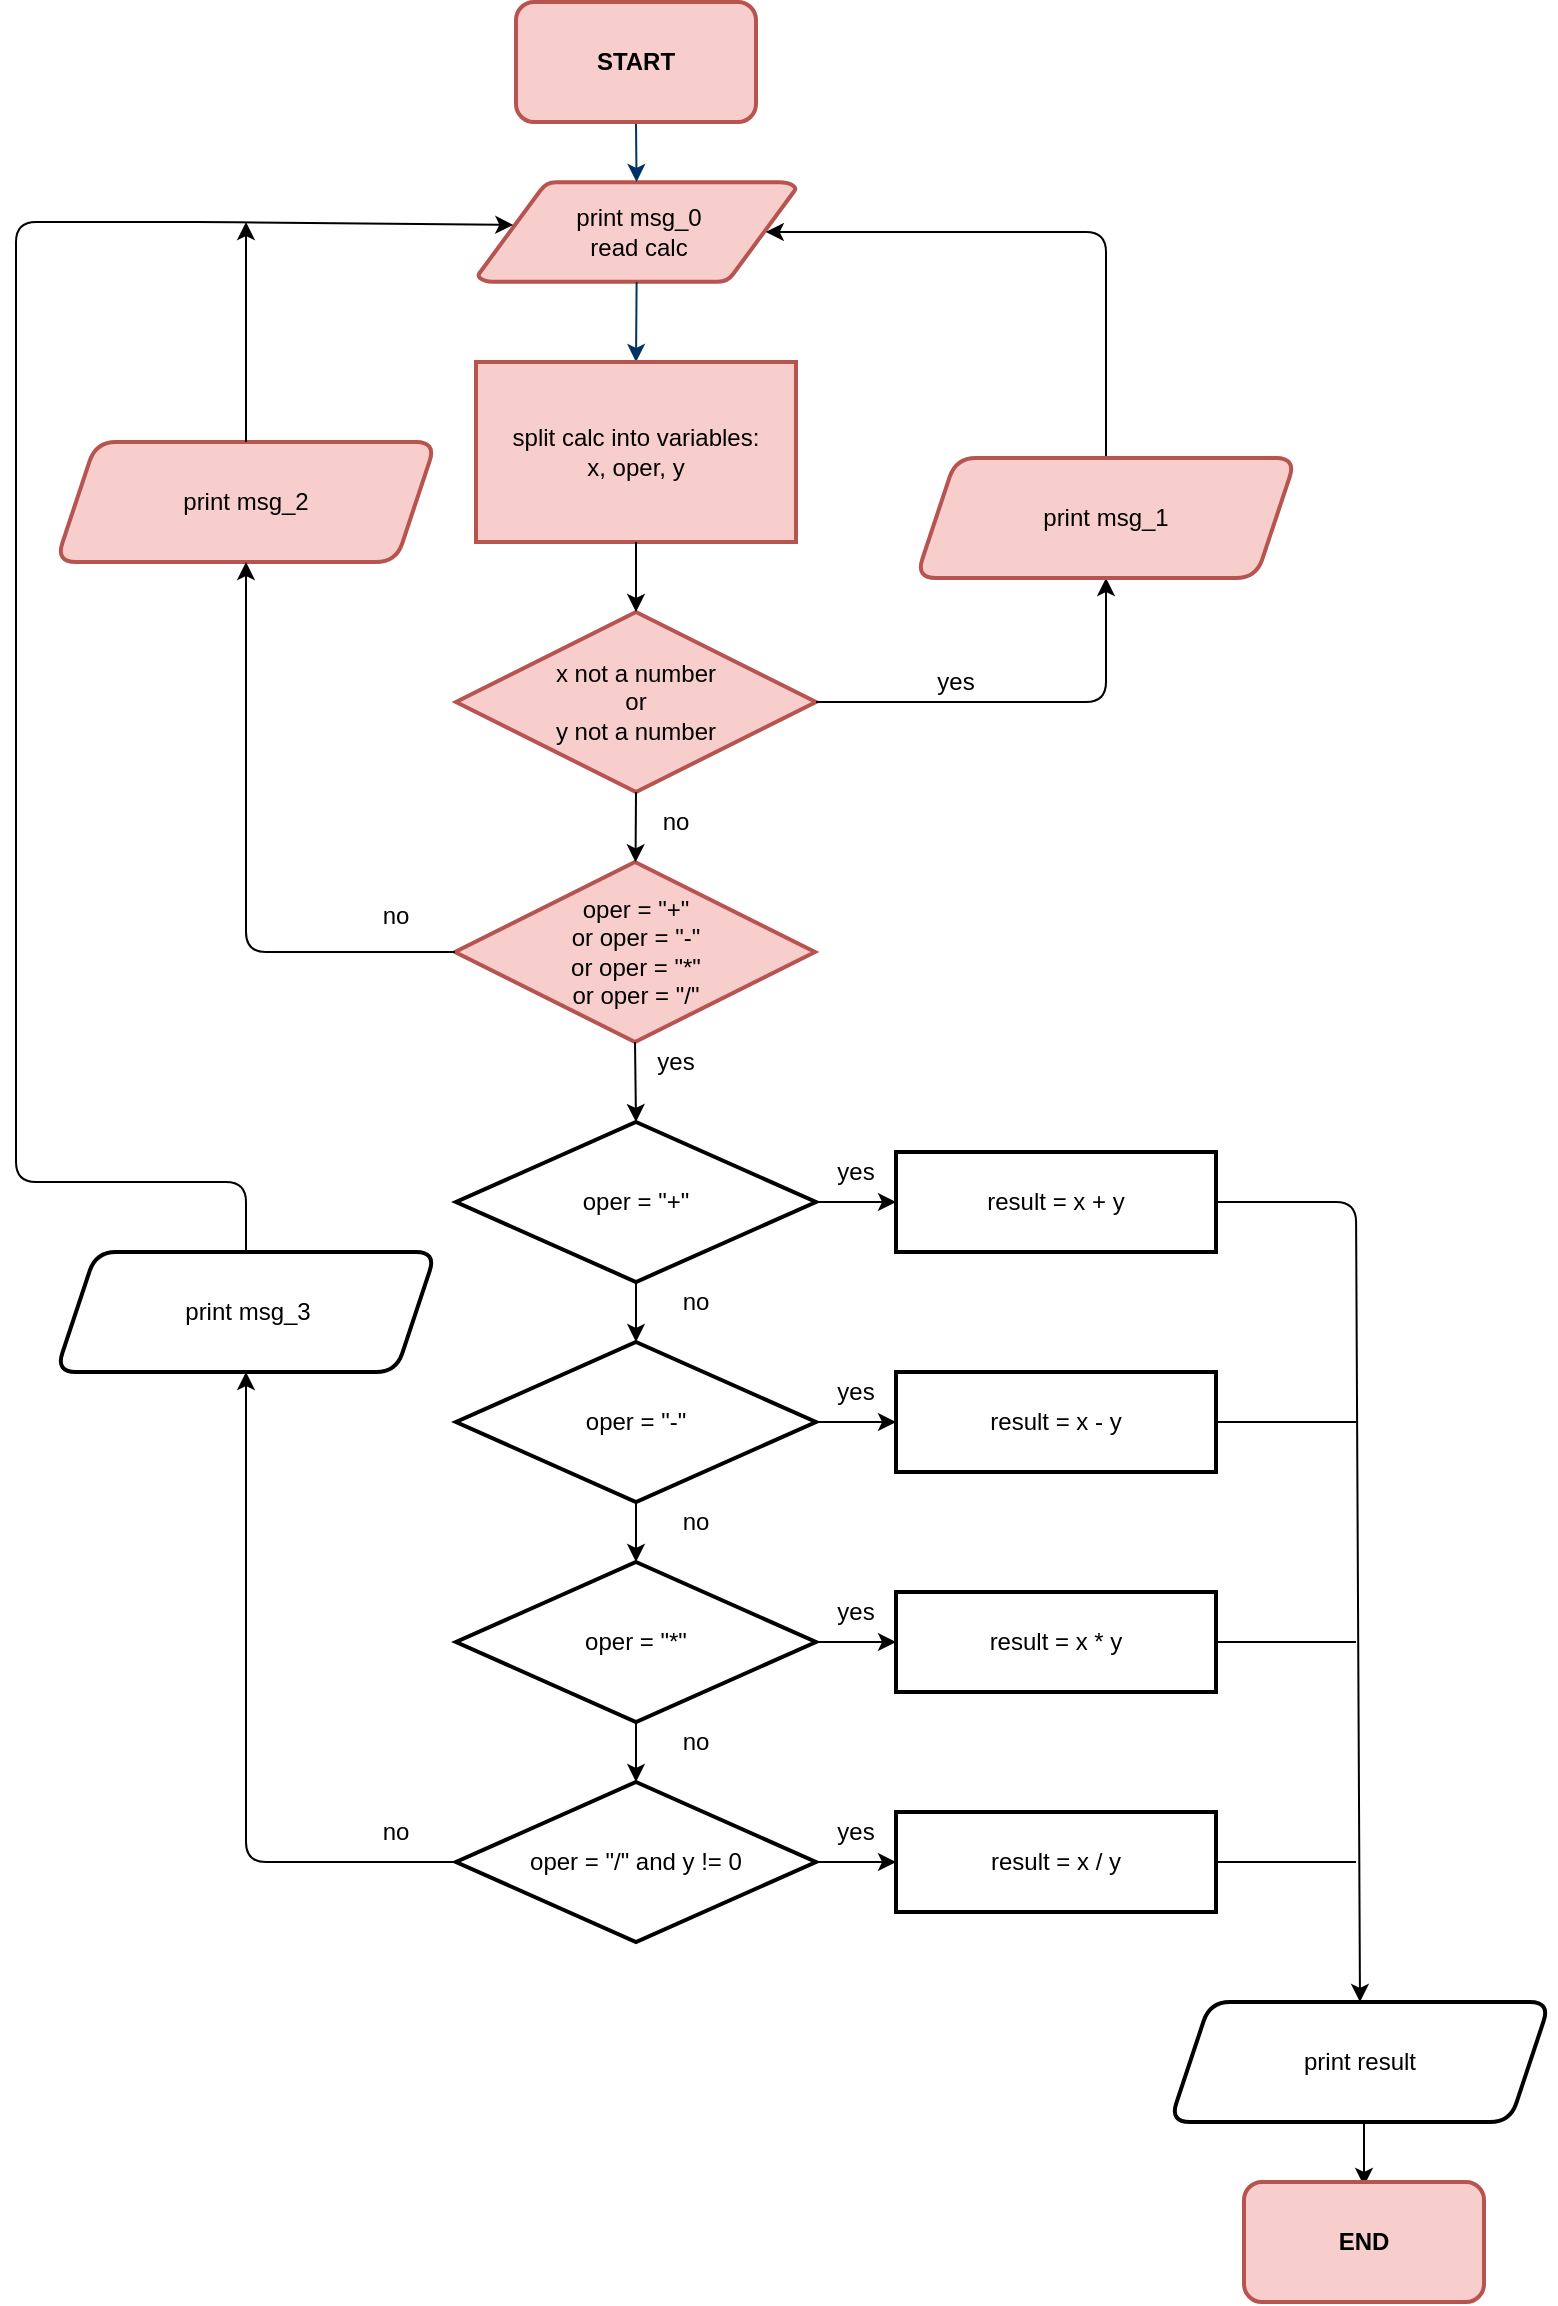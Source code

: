 <mxfile version="15.0.6" type="device"><diagram id="rhTWeE56Vy6Xx0HTEYTU" name="Page-1"><mxGraphModel dx="1302" dy="812" grid="1" gridSize="10" guides="1" tooltips="1" connect="1" arrows="1" fold="1" page="1" pageScale="1" pageWidth="827" pageHeight="1169" math="0" shadow="0"><root><mxCell id="0"/><mxCell id="1" parent="0"/><mxCell id="kv6pEFbeFzfo4thBvDTq-2" value="print msg_0&lt;br&gt;read calc" style="shape=mxgraph.flowchart.data;strokeWidth=2;gradientDirection=north;fontStyle=0;html=1;fillColor=#f8cecc;strokeColor=#b85450;" parent="1" vertex="1"><mxGeometry x="481" y="180" width="159" height="50" as="geometry"/></mxCell><mxCell id="kv6pEFbeFzfo4thBvDTq-3" style="fontStyle=1;strokeColor=#003366;strokeWidth=1;html=1;" parent="1" target="kv6pEFbeFzfo4thBvDTq-2" edge="1"><mxGeometry relative="1" as="geometry"><mxPoint x="560" y="150" as="sourcePoint"/></mxGeometry></mxCell><mxCell id="kv6pEFbeFzfo4thBvDTq-4" style="fontStyle=1;strokeColor=#003366;strokeWidth=1;html=1;" parent="1" source="kv6pEFbeFzfo4thBvDTq-2" edge="1"><mxGeometry relative="1" as="geometry"><mxPoint x="560" y="270" as="targetPoint"/></mxGeometry></mxCell><mxCell id="kv6pEFbeFzfo4thBvDTq-5" value="" style="group;strokeWidth=2;strokeColor=#b85450;fillColor=#f8cecc;" parent="1" vertex="1" connectable="0"><mxGeometry x="480" y="270" width="160" height="90" as="geometry"/></mxCell><mxCell id="kv6pEFbeFzfo4thBvDTq-6" value="" style="rounded=0;whiteSpace=wrap;html=1;strokeWidth=2;fillColor=#f8cecc;strokeColor=#b85450;" parent="kv6pEFbeFzfo4thBvDTq-5" vertex="1"><mxGeometry width="160" height="90" as="geometry"/></mxCell><mxCell id="kv6pEFbeFzfo4thBvDTq-7" value="split calc into variables:&lt;br&gt;x, oper, y" style="text;html=1;strokeColor=none;fillColor=none;align=center;verticalAlign=middle;whiteSpace=wrap;rounded=0;" parent="kv6pEFbeFzfo4thBvDTq-5" vertex="1"><mxGeometry x="10" y="10" width="140" height="70" as="geometry"/></mxCell><mxCell id="kv6pEFbeFzfo4thBvDTq-8" value="" style="group" parent="1" vertex="1" connectable="0"><mxGeometry x="470" y="395" width="180" height="90" as="geometry"/></mxCell><mxCell id="kv6pEFbeFzfo4thBvDTq-9" value="" style="rhombus;whiteSpace=wrap;html=1;strokeColor=#b85450;strokeWidth=2;fillColor=#f8cecc;" parent="kv6pEFbeFzfo4thBvDTq-8" vertex="1"><mxGeometry width="180" height="90" as="geometry"/></mxCell><mxCell id="kv6pEFbeFzfo4thBvDTq-10" value="x not a number&lt;br&gt;or &lt;br&gt;y not a number" style="text;html=1;strokeColor=none;fillColor=none;align=center;verticalAlign=middle;whiteSpace=wrap;rounded=0;" parent="kv6pEFbeFzfo4thBvDTq-8" vertex="1"><mxGeometry x="40" y="35.25" width="100" height="19.5" as="geometry"/></mxCell><mxCell id="kv6pEFbeFzfo4thBvDTq-11" value="" style="endArrow=classic;html=1;exitX=1;exitY=0.5;exitDx=0;exitDy=0;entryX=0.5;entryY=1;entryDx=0;entryDy=0;" parent="1" source="kv6pEFbeFzfo4thBvDTq-9" target="kv6pEFbeFzfo4thBvDTq-15" edge="1"><mxGeometry width="50" height="50" relative="1" as="geometry"><mxPoint x="700" y="408" as="sourcePoint"/><mxPoint x="760" y="348" as="targetPoint"/><Array as="points"><mxPoint x="795" y="440"/></Array></mxGeometry></mxCell><mxCell id="kv6pEFbeFzfo4thBvDTq-12" value="" style="endArrow=classic;html=1;exitX=0.5;exitY=0;exitDx=0;exitDy=0;entryX=0.905;entryY=0.5;entryDx=0;entryDy=0;entryPerimeter=0;" parent="1" source="kv6pEFbeFzfo4thBvDTq-15" target="kv6pEFbeFzfo4thBvDTq-2" edge="1"><mxGeometry width="50" height="50" relative="1" as="geometry"><mxPoint x="700" y="408" as="sourcePoint"/><mxPoint x="750" y="358" as="targetPoint"/><Array as="points"><mxPoint x="795" y="205"/></Array></mxGeometry></mxCell><mxCell id="kv6pEFbeFzfo4thBvDTq-13" value="" style="endArrow=classic;html=1;exitX=0.5;exitY=1;exitDx=0;exitDy=0;entryX=0.5;entryY=0;entryDx=0;entryDy=0;" parent="1" source="kv6pEFbeFzfo4thBvDTq-6" target="kv6pEFbeFzfo4thBvDTq-9" edge="1"><mxGeometry width="50" height="50" relative="1" as="geometry"><mxPoint x="700" y="408" as="sourcePoint"/><mxPoint x="750" y="358" as="targetPoint"/></mxGeometry></mxCell><mxCell id="kv6pEFbeFzfo4thBvDTq-14" value="" style="group;strokeWidth=2;" parent="1" vertex="1" connectable="0"><mxGeometry x="700" y="318" width="190" height="60" as="geometry"/></mxCell><mxCell id="kv6pEFbeFzfo4thBvDTq-15" value="" style="shape=parallelogram;perimeter=parallelogramPerimeter;whiteSpace=wrap;html=1;fixedSize=1;rounded=1;strokeWidth=2;fillColor=#f8cecc;strokeColor=#b85450;" parent="kv6pEFbeFzfo4thBvDTq-14" vertex="1"><mxGeometry width="190" height="60" as="geometry"/></mxCell><mxCell id="kv6pEFbeFzfo4thBvDTq-16" value="print msg_1" style="text;html=1;strokeColor=none;fillColor=none;align=center;verticalAlign=middle;whiteSpace=wrap;rounded=0;" parent="kv6pEFbeFzfo4thBvDTq-14" vertex="1"><mxGeometry x="30" y="20" width="130" height="20" as="geometry"/></mxCell><mxCell id="kv6pEFbeFzfo4thBvDTq-17" value="" style="group" parent="1" vertex="1" connectable="0"><mxGeometry x="469.5" y="520" width="180" height="90" as="geometry"/></mxCell><mxCell id="kv6pEFbeFzfo4thBvDTq-18" value="" style="rhombus;whiteSpace=wrap;html=1;strokeColor=#b85450;strokeWidth=2;fillColor=#f8cecc;" parent="kv6pEFbeFzfo4thBvDTq-17" vertex="1"><mxGeometry width="180" height="90" as="geometry"/></mxCell><mxCell id="kv6pEFbeFzfo4thBvDTq-19" value="oper = &quot;+&quot;&lt;br&gt;or oper = &quot;-&quot;&lt;br&gt;or oper = &quot;*&quot;&lt;br&gt;or oper = &quot;/&quot;" style="text;html=1;strokeColor=none;fillColor=none;align=center;verticalAlign=middle;whiteSpace=wrap;rounded=0;" parent="kv6pEFbeFzfo4thBvDTq-17" vertex="1"><mxGeometry x="40" y="35" width="100" height="20" as="geometry"/></mxCell><mxCell id="kv6pEFbeFzfo4thBvDTq-20" value="" style="group;strokeWidth=2;" parent="1" vertex="1" connectable="0"><mxGeometry x="270" y="310" width="190" height="60" as="geometry"/></mxCell><mxCell id="70AGoXvrvLnUTXLP1ezB-1" style="edgeStyle=orthogonalEdgeStyle;rounded=0;orthogonalLoop=1;jettySize=auto;html=1;exitX=1;exitY=0.5;exitDx=0;exitDy=0;entryX=1;entryY=0.5;entryDx=0;entryDy=0;fillColor=#f8cecc;strokeColor=#b85450;" edge="1" parent="kv6pEFbeFzfo4thBvDTq-20" source="kv6pEFbeFzfo4thBvDTq-21" target="kv6pEFbeFzfo4thBvDTq-22"><mxGeometry relative="1" as="geometry"/></mxCell><mxCell id="kv6pEFbeFzfo4thBvDTq-21" value="" style="shape=parallelogram;perimeter=parallelogramPerimeter;whiteSpace=wrap;html=1;fixedSize=1;rounded=1;strokeWidth=2;fillColor=#f8cecc;strokeColor=#b85450;" parent="kv6pEFbeFzfo4thBvDTq-20" vertex="1"><mxGeometry width="190" height="60" as="geometry"/></mxCell><mxCell id="kv6pEFbeFzfo4thBvDTq-22" value="print msg_2" style="text;html=1;strokeColor=none;fillColor=none;align=center;verticalAlign=middle;whiteSpace=wrap;rounded=0;" parent="kv6pEFbeFzfo4thBvDTq-20" vertex="1"><mxGeometry x="30" y="20" width="130" height="20" as="geometry"/></mxCell><mxCell id="kv6pEFbeFzfo4thBvDTq-23" value="" style="endArrow=classic;html=1;exitX=0;exitY=0.5;exitDx=0;exitDy=0;entryX=0.5;entryY=1;entryDx=0;entryDy=0;" parent="1" source="kv6pEFbeFzfo4thBvDTq-18" target="kv6pEFbeFzfo4thBvDTq-21" edge="1"><mxGeometry width="50" height="50" relative="1" as="geometry"><mxPoint x="700" y="418" as="sourcePoint"/><mxPoint x="750" y="368" as="targetPoint"/><Array as="points"><mxPoint x="365" y="565"/></Array></mxGeometry></mxCell><mxCell id="kv6pEFbeFzfo4thBvDTq-25" value="" style="endArrow=classic;html=1;exitX=0.5;exitY=1;exitDx=0;exitDy=0;" parent="1" source="kv6pEFbeFzfo4thBvDTq-9" target="kv6pEFbeFzfo4thBvDTq-18" edge="1"><mxGeometry width="50" height="50" relative="1" as="geometry"><mxPoint x="700" y="418" as="sourcePoint"/><mxPoint x="560" y="547" as="targetPoint"/></mxGeometry></mxCell><mxCell id="kv6pEFbeFzfo4thBvDTq-26" value="yes" style="text;html=1;strokeColor=none;fillColor=none;align=center;verticalAlign=middle;whiteSpace=wrap;rounded=0;" parent="1" vertex="1"><mxGeometry x="700" y="420" width="40" height="20" as="geometry"/></mxCell><mxCell id="kv6pEFbeFzfo4thBvDTq-28" value="no" style="text;html=1;strokeColor=none;fillColor=none;align=center;verticalAlign=middle;whiteSpace=wrap;rounded=0;" parent="1" vertex="1"><mxGeometry x="560" y="490" width="40" height="20" as="geometry"/></mxCell><mxCell id="kv6pEFbeFzfo4thBvDTq-29" value="no" style="text;html=1;strokeColor=none;fillColor=none;align=center;verticalAlign=middle;whiteSpace=wrap;rounded=0;" parent="1" vertex="1"><mxGeometry x="420" y="537" width="40" height="20" as="geometry"/></mxCell><mxCell id="kv6pEFbeFzfo4thBvDTq-35" value="" style="endArrow=classic;html=1;exitX=0.5;exitY=1;exitDx=0;exitDy=0;entryX=0.5;entryY=0;entryDx=0;entryDy=0;entryPerimeter=0;" parent="1" edge="1"><mxGeometry width="50" height="50" relative="1" as="geometry"><mxPoint x="924" y="1150" as="sourcePoint"/><mxPoint x="924" y="1182" as="targetPoint"/></mxGeometry></mxCell><mxCell id="kv6pEFbeFzfo4thBvDTq-36" value="&lt;b&gt;START&lt;/b&gt;" style="rounded=1;whiteSpace=wrap;html=1;strokeWidth=2;fillColor=#f8cecc;strokeColor=#b85450;" parent="1" vertex="1"><mxGeometry x="500" y="90" width="120" height="60" as="geometry"/></mxCell><mxCell id="kv6pEFbeFzfo4thBvDTq-41" value="&lt;b&gt;END&lt;/b&gt;" style="rounded=1;whiteSpace=wrap;html=1;strokeWidth=2;fillColor=#f8cecc;strokeColor=#b85450;" parent="1" vertex="1"><mxGeometry x="864" y="1180" width="120" height="60" as="geometry"/></mxCell><mxCell id="70AGoXvrvLnUTXLP1ezB-2" value="" style="group" vertex="1" connectable="0" parent="1"><mxGeometry x="470" y="650" width="180" height="80" as="geometry"/></mxCell><mxCell id="70AGoXvrvLnUTXLP1ezB-3" value="" style="rhombus;whiteSpace=wrap;html=1;strokeColor=#000000;strokeWidth=2;" vertex="1" parent="70AGoXvrvLnUTXLP1ezB-2"><mxGeometry width="180" height="80" as="geometry"/></mxCell><mxCell id="70AGoXvrvLnUTXLP1ezB-4" value="oper = &quot;+&quot;" style="text;html=1;strokeColor=none;fillColor=none;align=center;verticalAlign=middle;whiteSpace=wrap;rounded=0;" vertex="1" parent="70AGoXvrvLnUTXLP1ezB-2"><mxGeometry x="40" y="30" width="100" height="20" as="geometry"/></mxCell><mxCell id="70AGoXvrvLnUTXLP1ezB-5" value="" style="group" vertex="1" connectable="0" parent="1"><mxGeometry x="470" y="760" width="180" height="80" as="geometry"/></mxCell><mxCell id="70AGoXvrvLnUTXLP1ezB-6" value="" style="rhombus;whiteSpace=wrap;html=1;strokeColor=#000000;strokeWidth=2;" vertex="1" parent="70AGoXvrvLnUTXLP1ezB-5"><mxGeometry width="180" height="80" as="geometry"/></mxCell><mxCell id="70AGoXvrvLnUTXLP1ezB-7" value="oper = &quot;-&quot;" style="text;html=1;strokeColor=none;fillColor=none;align=center;verticalAlign=middle;whiteSpace=wrap;rounded=0;" vertex="1" parent="70AGoXvrvLnUTXLP1ezB-5"><mxGeometry x="40" y="30" width="100" height="20" as="geometry"/></mxCell><mxCell id="70AGoXvrvLnUTXLP1ezB-8" value="" style="group" vertex="1" connectable="0" parent="1"><mxGeometry x="470" y="870" width="180" height="80" as="geometry"/></mxCell><mxCell id="70AGoXvrvLnUTXLP1ezB-9" value="" style="rhombus;whiteSpace=wrap;html=1;strokeColor=#000000;strokeWidth=2;" vertex="1" parent="70AGoXvrvLnUTXLP1ezB-8"><mxGeometry width="180" height="80" as="geometry"/></mxCell><mxCell id="70AGoXvrvLnUTXLP1ezB-10" value="oper = &quot;*&quot;" style="text;html=1;strokeColor=none;fillColor=none;align=center;verticalAlign=middle;whiteSpace=wrap;rounded=0;" vertex="1" parent="70AGoXvrvLnUTXLP1ezB-8"><mxGeometry x="40" y="30" width="100" height="20" as="geometry"/></mxCell><mxCell id="70AGoXvrvLnUTXLP1ezB-11" value="" style="group" vertex="1" connectable="0" parent="1"><mxGeometry x="470" y="980" width="180" height="80" as="geometry"/></mxCell><mxCell id="70AGoXvrvLnUTXLP1ezB-12" value="" style="rhombus;whiteSpace=wrap;html=1;strokeColor=#000000;strokeWidth=2;" vertex="1" parent="70AGoXvrvLnUTXLP1ezB-11"><mxGeometry width="180" height="80" as="geometry"/></mxCell><mxCell id="70AGoXvrvLnUTXLP1ezB-13" value="oper = &quot;/&quot; and y != 0" style="text;html=1;strokeColor=none;fillColor=none;align=center;verticalAlign=middle;whiteSpace=wrap;rounded=0;" vertex="1" parent="70AGoXvrvLnUTXLP1ezB-11"><mxGeometry x="25" y="30" width="130" height="20" as="geometry"/></mxCell><mxCell id="70AGoXvrvLnUTXLP1ezB-14" value="result = x + y" style="rounded=0;whiteSpace=wrap;html=1;strokeWidth=2;" vertex="1" parent="1"><mxGeometry x="690" y="665" width="160" height="50" as="geometry"/></mxCell><mxCell id="70AGoXvrvLnUTXLP1ezB-15" value="" style="endArrow=classic;html=1;exitX=1;exitY=0.5;exitDx=0;exitDy=0;entryX=0;entryY=0.5;entryDx=0;entryDy=0;" edge="1" parent="1" source="70AGoXvrvLnUTXLP1ezB-3" target="70AGoXvrvLnUTXLP1ezB-14"><mxGeometry width="50" height="50" relative="1" as="geometry"><mxPoint x="810" y="690" as="sourcePoint"/><mxPoint x="990" y="390" as="targetPoint"/></mxGeometry></mxCell><mxCell id="70AGoXvrvLnUTXLP1ezB-16" value="" style="group" vertex="1" connectable="0" parent="1"><mxGeometry x="670" y="1100" width="350" height="60" as="geometry"/></mxCell><mxCell id="70AGoXvrvLnUTXLP1ezB-17" value="" style="group;strokeWidth=2;" vertex="1" connectable="0" parent="70AGoXvrvLnUTXLP1ezB-16"><mxGeometry x="157" y="-10" width="190" height="60" as="geometry"/></mxCell><mxCell id="70AGoXvrvLnUTXLP1ezB-18" value="" style="shape=parallelogram;perimeter=parallelogramPerimeter;whiteSpace=wrap;html=1;fixedSize=1;rounded=1;strokeWidth=2;" vertex="1" parent="70AGoXvrvLnUTXLP1ezB-17"><mxGeometry width="190" height="60" as="geometry"/></mxCell><mxCell id="70AGoXvrvLnUTXLP1ezB-19" value="print result" style="text;html=1;strokeColor=none;fillColor=none;align=center;verticalAlign=middle;whiteSpace=wrap;rounded=0;" vertex="1" parent="70AGoXvrvLnUTXLP1ezB-17"><mxGeometry x="30" y="20" width="130" height="20" as="geometry"/></mxCell><mxCell id="70AGoXvrvLnUTXLP1ezB-20" value="" style="endArrow=classic;html=1;exitX=1;exitY=0.5;exitDx=0;exitDy=0;entryX=0.5;entryY=0;entryDx=0;entryDy=0;" edge="1" parent="1" source="70AGoXvrvLnUTXLP1ezB-14" target="70AGoXvrvLnUTXLP1ezB-18"><mxGeometry width="50" height="50" relative="1" as="geometry"><mxPoint x="720" y="1000" as="sourcePoint"/><mxPoint x="770" y="950" as="targetPoint"/><Array as="points"><mxPoint x="920" y="690"/></Array></mxGeometry></mxCell><mxCell id="70AGoXvrvLnUTXLP1ezB-21" value="result = x - y" style="rounded=0;whiteSpace=wrap;html=1;strokeWidth=2;" vertex="1" parent="1"><mxGeometry x="690" y="775" width="160" height="50" as="geometry"/></mxCell><mxCell id="70AGoXvrvLnUTXLP1ezB-22" value="result = x * y" style="rounded=0;whiteSpace=wrap;html=1;strokeWidth=2;" vertex="1" parent="1"><mxGeometry x="690" y="885" width="160" height="50" as="geometry"/></mxCell><mxCell id="70AGoXvrvLnUTXLP1ezB-23" value="" style="endArrow=classic;html=1;exitX=1;exitY=0.5;exitDx=0;exitDy=0;entryX=0;entryY=0.5;entryDx=0;entryDy=0;" edge="1" parent="1" source="70AGoXvrvLnUTXLP1ezB-6" target="70AGoXvrvLnUTXLP1ezB-21"><mxGeometry width="50" height="50" relative="1" as="geometry"><mxPoint x="780" y="940" as="sourcePoint"/><mxPoint x="830" y="890" as="targetPoint"/></mxGeometry></mxCell><mxCell id="70AGoXvrvLnUTXLP1ezB-24" value="" style="endArrow=classic;html=1;exitX=1;exitY=0.5;exitDx=0;exitDy=0;entryX=0;entryY=0.5;entryDx=0;entryDy=0;" edge="1" parent="1" source="70AGoXvrvLnUTXLP1ezB-9" target="70AGoXvrvLnUTXLP1ezB-22"><mxGeometry width="50" height="50" relative="1" as="geometry"><mxPoint x="780" y="940" as="sourcePoint"/><mxPoint x="830" y="890" as="targetPoint"/></mxGeometry></mxCell><mxCell id="70AGoXvrvLnUTXLP1ezB-25" value="" style="endArrow=none;html=1;exitX=1;exitY=0.5;exitDx=0;exitDy=0;" edge="1" parent="1" source="70AGoXvrvLnUTXLP1ezB-21"><mxGeometry width="50" height="50" relative="1" as="geometry"><mxPoint x="780" y="940" as="sourcePoint"/><mxPoint x="920" y="800" as="targetPoint"/></mxGeometry></mxCell><mxCell id="70AGoXvrvLnUTXLP1ezB-26" value="" style="endArrow=none;html=1;exitX=1;exitY=0.5;exitDx=0;exitDy=0;" edge="1" parent="1" source="70AGoXvrvLnUTXLP1ezB-22"><mxGeometry width="50" height="50" relative="1" as="geometry"><mxPoint x="780" y="940" as="sourcePoint"/><mxPoint x="920" y="910" as="targetPoint"/></mxGeometry></mxCell><mxCell id="70AGoXvrvLnUTXLP1ezB-27" value="" style="endArrow=classic;html=1;exitX=0.5;exitY=1;exitDx=0;exitDy=0;" edge="1" parent="1" source="70AGoXvrvLnUTXLP1ezB-3" target="70AGoXvrvLnUTXLP1ezB-6"><mxGeometry width="50" height="50" relative="1" as="geometry"><mxPoint x="780" y="840" as="sourcePoint"/><mxPoint x="830" y="790" as="targetPoint"/></mxGeometry></mxCell><mxCell id="70AGoXvrvLnUTXLP1ezB-28" value="" style="endArrow=classic;html=1;exitX=0.5;exitY=1;exitDx=0;exitDy=0;entryX=0.5;entryY=0;entryDx=0;entryDy=0;" edge="1" parent="1" source="70AGoXvrvLnUTXLP1ezB-6" target="70AGoXvrvLnUTXLP1ezB-9"><mxGeometry width="50" height="50" relative="1" as="geometry"><mxPoint x="570" y="740" as="sourcePoint"/><mxPoint x="570" y="770" as="targetPoint"/></mxGeometry></mxCell><mxCell id="70AGoXvrvLnUTXLP1ezB-29" value="" style="endArrow=classic;html=1;exitX=0.5;exitY=1;exitDx=0;exitDy=0;entryX=0.5;entryY=0;entryDx=0;entryDy=0;" edge="1" parent="1" source="70AGoXvrvLnUTXLP1ezB-9" target="70AGoXvrvLnUTXLP1ezB-12"><mxGeometry width="50" height="50" relative="1" as="geometry"><mxPoint x="570" y="850" as="sourcePoint"/><mxPoint x="570" y="880" as="targetPoint"/></mxGeometry></mxCell><mxCell id="70AGoXvrvLnUTXLP1ezB-30" value="result = x / y" style="rounded=0;whiteSpace=wrap;html=1;strokeWidth=2;" vertex="1" parent="1"><mxGeometry x="690" y="995" width="160" height="50" as="geometry"/></mxCell><mxCell id="70AGoXvrvLnUTXLP1ezB-31" value="" style="endArrow=classic;html=1;entryX=0;entryY=0.5;entryDx=0;entryDy=0;" edge="1" parent="1" target="70AGoXvrvLnUTXLP1ezB-30"><mxGeometry width="50" height="50" relative="1" as="geometry"><mxPoint x="650" y="1020" as="sourcePoint"/><mxPoint x="830" y="1000" as="targetPoint"/></mxGeometry></mxCell><mxCell id="70AGoXvrvLnUTXLP1ezB-32" value="" style="endArrow=none;html=1;exitX=1;exitY=0.5;exitDx=0;exitDy=0;" edge="1" parent="1" source="70AGoXvrvLnUTXLP1ezB-30"><mxGeometry width="50" height="50" relative="1" as="geometry"><mxPoint x="780" y="1050" as="sourcePoint"/><mxPoint x="920" y="1020" as="targetPoint"/></mxGeometry></mxCell><mxCell id="70AGoXvrvLnUTXLP1ezB-34" value="" style="endArrow=classic;html=1;exitX=0;exitY=0.5;exitDx=0;exitDy=0;entryX=0.5;entryY=1;entryDx=0;entryDy=0;" edge="1" parent="1" source="70AGoXvrvLnUTXLP1ezB-12" target="70AGoXvrvLnUTXLP1ezB-51"><mxGeometry width="50" height="50" relative="1" as="geometry"><mxPoint x="780" y="800" as="sourcePoint"/><mxPoint x="350" y="780" as="targetPoint"/><Array as="points"><mxPoint x="365" y="1020"/><mxPoint x="365" y="800"/></Array></mxGeometry></mxCell><mxCell id="70AGoXvrvLnUTXLP1ezB-35" value="yes" style="text;html=1;strokeColor=none;fillColor=none;align=center;verticalAlign=middle;whiteSpace=wrap;rounded=0;" vertex="1" parent="1"><mxGeometry x="649.5" y="665" width="40" height="20" as="geometry"/></mxCell><mxCell id="70AGoXvrvLnUTXLP1ezB-36" value="yes" style="text;html=1;strokeColor=none;fillColor=none;align=center;verticalAlign=middle;whiteSpace=wrap;rounded=0;" vertex="1" parent="1"><mxGeometry x="650" y="775" width="40" height="20" as="geometry"/></mxCell><mxCell id="70AGoXvrvLnUTXLP1ezB-37" value="yes" style="text;html=1;strokeColor=none;fillColor=none;align=center;verticalAlign=middle;whiteSpace=wrap;rounded=0;" vertex="1" parent="1"><mxGeometry x="650" y="885" width="40" height="20" as="geometry"/></mxCell><mxCell id="70AGoXvrvLnUTXLP1ezB-38" value="yes" style="text;html=1;strokeColor=none;fillColor=none;align=center;verticalAlign=middle;whiteSpace=wrap;rounded=0;" vertex="1" parent="1"><mxGeometry x="650" y="995" width="40" height="20" as="geometry"/></mxCell><mxCell id="70AGoXvrvLnUTXLP1ezB-39" value="no" style="text;html=1;strokeColor=none;fillColor=none;align=center;verticalAlign=middle;whiteSpace=wrap;rounded=0;" vertex="1" parent="1"><mxGeometry x="570" y="730" width="40" height="20" as="geometry"/></mxCell><mxCell id="70AGoXvrvLnUTXLP1ezB-40" value="no" style="text;html=1;strokeColor=none;fillColor=none;align=center;verticalAlign=middle;whiteSpace=wrap;rounded=0;" vertex="1" parent="1"><mxGeometry x="570" y="840" width="40" height="20" as="geometry"/></mxCell><mxCell id="70AGoXvrvLnUTXLP1ezB-41" value="no" style="text;html=1;strokeColor=none;fillColor=none;align=center;verticalAlign=middle;whiteSpace=wrap;rounded=0;" vertex="1" parent="1"><mxGeometry x="570" y="950" width="40" height="20" as="geometry"/></mxCell><mxCell id="70AGoXvrvLnUTXLP1ezB-43" value="" style="endArrow=classic;html=1;exitX=0.5;exitY=1;exitDx=0;exitDy=0;entryX=0.5;entryY=0;entryDx=0;entryDy=0;" edge="1" parent="1" source="kv6pEFbeFzfo4thBvDTq-18" target="70AGoXvrvLnUTXLP1ezB-3"><mxGeometry width="50" height="50" relative="1" as="geometry"><mxPoint x="740" y="770" as="sourcePoint"/><mxPoint x="560" y="650" as="targetPoint"/></mxGeometry></mxCell><mxCell id="70AGoXvrvLnUTXLP1ezB-49" value="" style="group;strokeWidth=2;" vertex="1" connectable="0" parent="1"><mxGeometry x="270" y="715" width="190" height="60" as="geometry"/></mxCell><mxCell id="70AGoXvrvLnUTXLP1ezB-50" style="edgeStyle=orthogonalEdgeStyle;rounded=0;orthogonalLoop=1;jettySize=auto;html=1;exitX=1;exitY=0.5;exitDx=0;exitDy=0;entryX=1;entryY=0.5;entryDx=0;entryDy=0;fillColor=#f8cecc;strokeColor=#b85450;" edge="1" parent="70AGoXvrvLnUTXLP1ezB-49" source="70AGoXvrvLnUTXLP1ezB-51" target="70AGoXvrvLnUTXLP1ezB-52"><mxGeometry relative="1" as="geometry"/></mxCell><mxCell id="70AGoXvrvLnUTXLP1ezB-51" value="" style="shape=parallelogram;perimeter=parallelogramPerimeter;whiteSpace=wrap;html=1;fixedSize=1;rounded=1;strokeWidth=2;" vertex="1" parent="70AGoXvrvLnUTXLP1ezB-49"><mxGeometry width="190" height="60" as="geometry"/></mxCell><mxCell id="70AGoXvrvLnUTXLP1ezB-52" value="print msg_3" style="text;html=1;strokeColor=none;fillColor=none;align=center;verticalAlign=middle;whiteSpace=wrap;rounded=0;" vertex="1" parent="70AGoXvrvLnUTXLP1ezB-49"><mxGeometry x="31" y="20" width="130" height="20" as="geometry"/></mxCell><mxCell id="70AGoXvrvLnUTXLP1ezB-57" value="" style="endArrow=classic;html=1;exitX=0.5;exitY=0;exitDx=0;exitDy=0;endFill=1;entryX=0.111;entryY=0.429;entryDx=0;entryDy=0;entryPerimeter=0;" edge="1" parent="1" source="70AGoXvrvLnUTXLP1ezB-51" target="kv6pEFbeFzfo4thBvDTq-2"><mxGeometry width="50" height="50" relative="1" as="geometry"><mxPoint x="740" y="790" as="sourcePoint"/><mxPoint x="365" y="210" as="targetPoint"/><Array as="points"><mxPoint x="365" y="680"/><mxPoint x="250" y="680"/><mxPoint x="250" y="200"/><mxPoint x="350" y="200"/></Array></mxGeometry></mxCell><mxCell id="70AGoXvrvLnUTXLP1ezB-58" value="no" style="text;html=1;strokeColor=none;fillColor=none;align=center;verticalAlign=middle;whiteSpace=wrap;rounded=0;" vertex="1" parent="1"><mxGeometry x="420" y="995" width="40" height="20" as="geometry"/></mxCell><mxCell id="70AGoXvrvLnUTXLP1ezB-59" value="" style="endArrow=classic;html=1;exitX=0.5;exitY=0;exitDx=0;exitDy=0;" edge="1" parent="1" source="kv6pEFbeFzfo4thBvDTq-21"><mxGeometry width="50" height="50" relative="1" as="geometry"><mxPoint x="360" y="310" as="sourcePoint"/><mxPoint x="365" y="200" as="targetPoint"/></mxGeometry></mxCell><mxCell id="70AGoXvrvLnUTXLP1ezB-60" value="yes" style="text;html=1;strokeColor=none;fillColor=none;align=center;verticalAlign=middle;whiteSpace=wrap;rounded=0;" vertex="1" parent="1"><mxGeometry x="560" y="610" width="40" height="20" as="geometry"/></mxCell></root></mxGraphModel></diagram></mxfile>